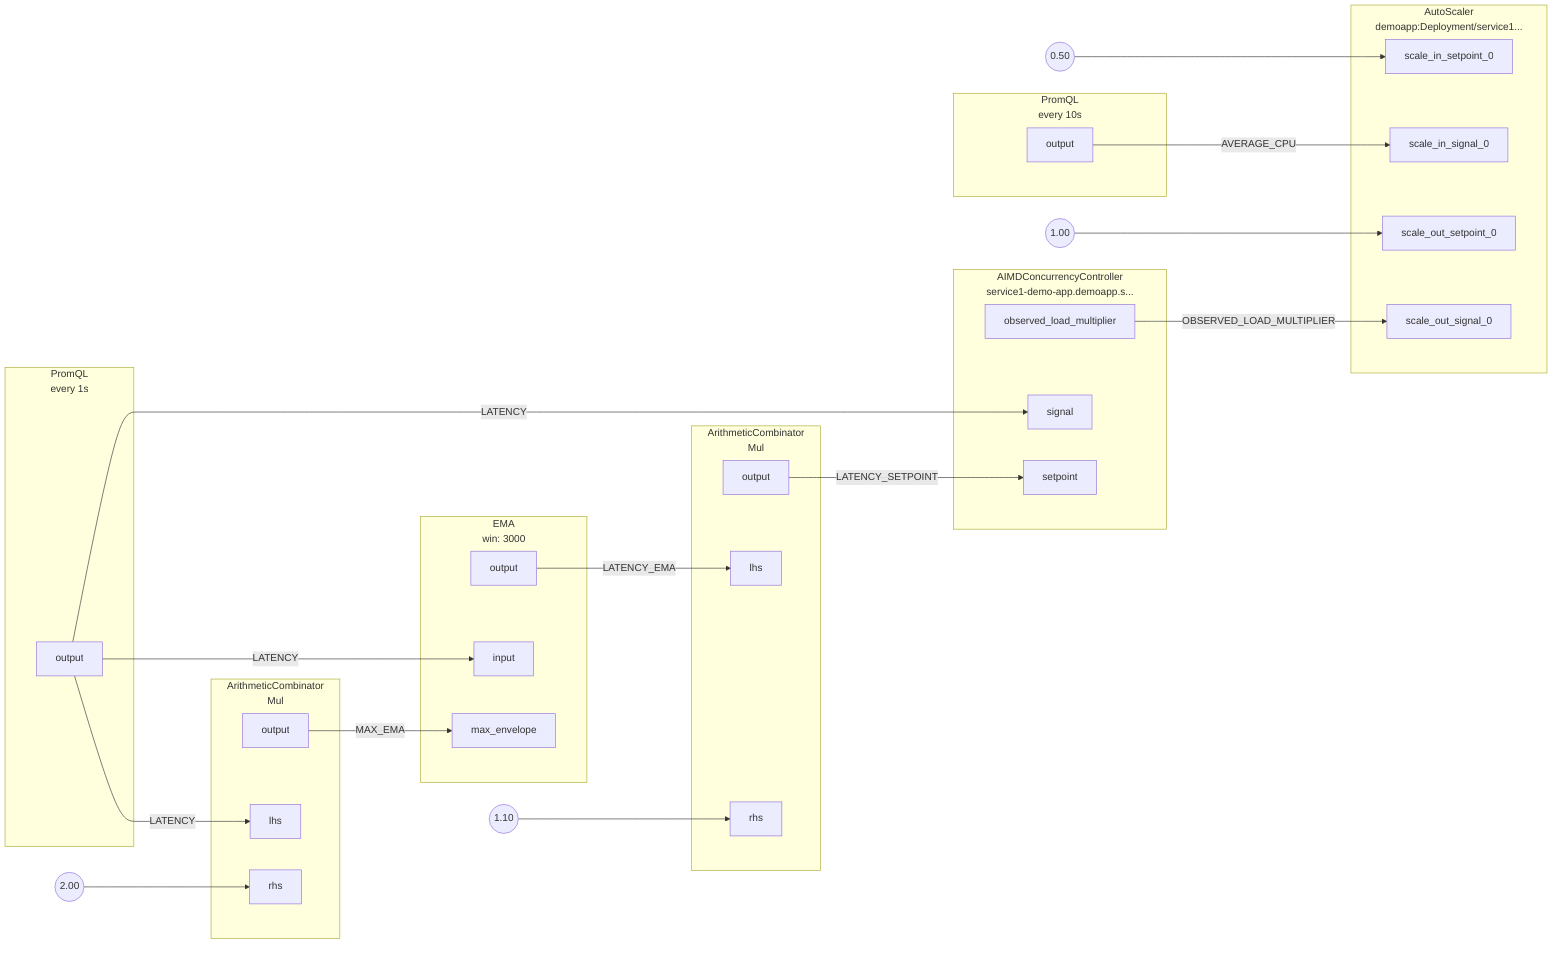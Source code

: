 flowchart LR
subgraph root.0[<center>PromQL<br/>every 1s</center>]
subgraph root.0_outports[ ]
style root.0_outports fill:none,stroke:none
root.0output[output]
end
end
subgraph root.1[<center>ArithmeticCombinator<br/>Mul</center>]
subgraph root.1_inports[ ]
style root.1_inports fill:none,stroke:none
root.1lhs[lhs]
root.1rhs[rhs]
end
subgraph root.1_outports[ ]
style root.1_outports fill:none,stroke:none
root.1output[output]
end
end
subgraph root.2[<center>ArithmeticCombinator<br/>Mul</center>]
subgraph root.2_inports[ ]
style root.2_inports fill:none,stroke:none
root.2lhs[lhs]
root.2rhs[rhs]
end
subgraph root.2_outports[ ]
style root.2_outports fill:none,stroke:none
root.2output[output]
end
end
subgraph root.3[<center>EMA<br/>win: 3000</center>]
subgraph root.3_inports[ ]
style root.3_inports fill:none,stroke:none
root.3input[input]
root.3max_envelope[max_envelope]
end
subgraph root.3_outports[ ]
style root.3_outports fill:none,stroke:none
root.3output[output]
end
end
subgraph root.4[<center>AIMDConcurrencyController<br/>service1-demo-app.demoapp.s...</center>]
subgraph root.4_inports[ ]
style root.4_inports fill:none,stroke:none
root.4signal[signal]
root.4setpoint[setpoint]
end
subgraph root.4_outports[ ]
style root.4_outports fill:none,stroke:none
root.4observed_load_multiplier[observed_load_multiplier]
end
end
subgraph root.5[<center>PromQL<br/>every 10s</center>]
subgraph root.5_outports[ ]
style root.5_outports fill:none,stroke:none
root.5output[output]
end
end
subgraph root.6[<center>AutoScaler<br/>demoapp:Deployment/service1...</center>]
subgraph root.6_inports[ ]
style root.6_inports fill:none,stroke:none
root.6scale_in_setpoint_0[scale_in_setpoint_0]
root.6scale_in_signal_0[scale_in_signal_0]
root.6scale_out_setpoint_0[scale_out_setpoint_0]
root.6scale_out_signal_0[scale_out_signal_0]
end
end
root.1_rhs_FakeConstantout((2.00))
root.2_rhs_FakeConstantout((1.10))
root.6_scale_in_setpoint_0_FakeConstantout((0.50))
root.6_scale_out_setpoint_0_FakeConstantout((1.00))
root.5output --> |AVERAGE_CPU| root.6scale_in_signal_0
root.0output --> |LATENCY| root.1lhs
root.0output --> |LATENCY| root.3input
root.0output --> |LATENCY| root.4signal
root.3output --> |LATENCY_EMA| root.2lhs
root.2output --> |LATENCY_SETPOINT| root.4setpoint
root.1output --> |MAX_EMA| root.3max_envelope
root.4observed_load_multiplier --> |OBSERVED_LOAD_MULTIPLIER| root.6scale_out_signal_0
root.1_rhs_FakeConstantout --> root.1rhs
root.2_rhs_FakeConstantout --> root.2rhs
root.6_scale_in_setpoint_0_FakeConstantout --> root.6scale_in_setpoint_0
root.6_scale_out_setpoint_0_FakeConstantout --> root.6scale_out_setpoint_0
